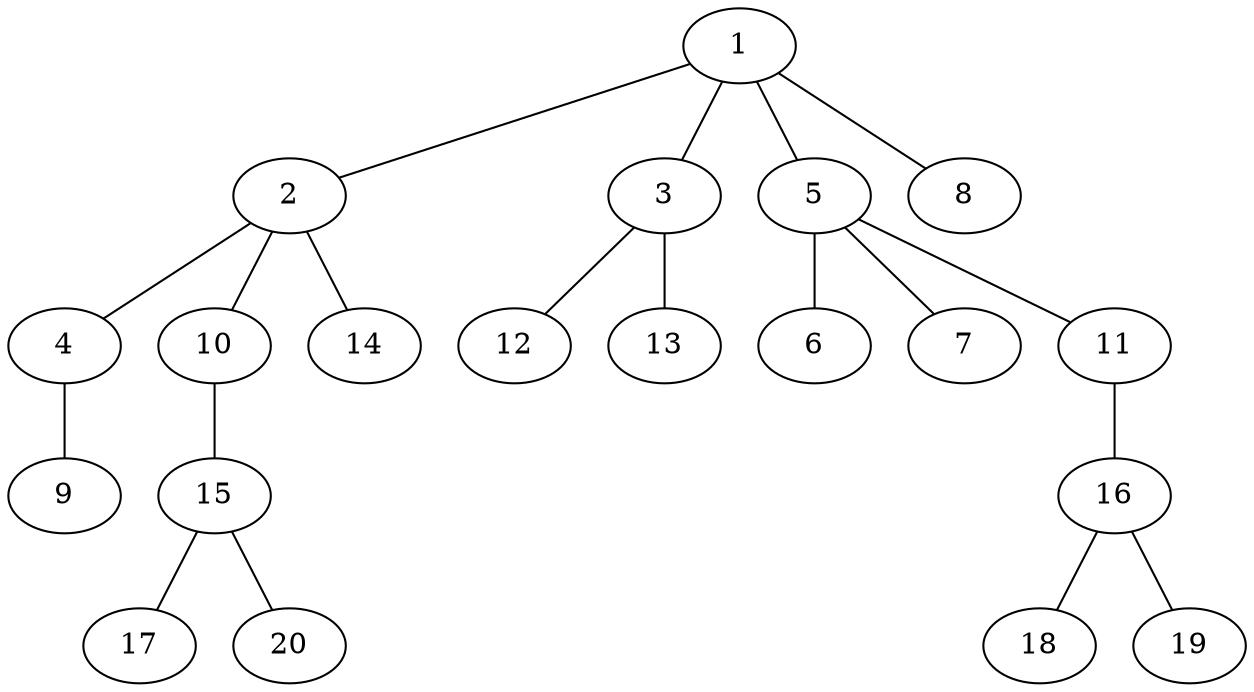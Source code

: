 graph graphname {1--2
1--3
1--5
1--8
2--4
2--10
2--14
3--12
3--13
4--9
5--6
5--7
5--11
10--15
11--16
15--17
15--20
16--18
16--19
}